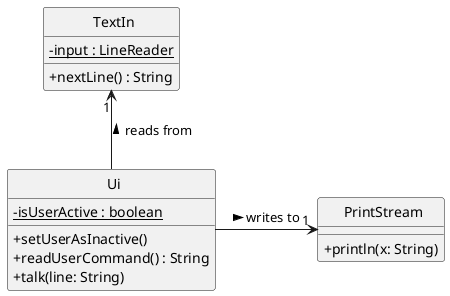 @startuml

skinparam classAttributeIconSize 0
skinparam CircledCharacterFontSize 0
skinparam CircledCharacterRadius 0

class Ui {
        - isUserActive : boolean {static}

        + setUserAsInactive()
        + readUserCommand() : String
        + talk(line: String)
}

class TextIn {
        - input : LineReader {static}

        + nextLine() : String
}

class PrintStream {
        + println(x: String)
}

Ui -up-> "1" TextIn : reads from >
Ui -right-> "1" PrintStream : writes to >

@enduml
